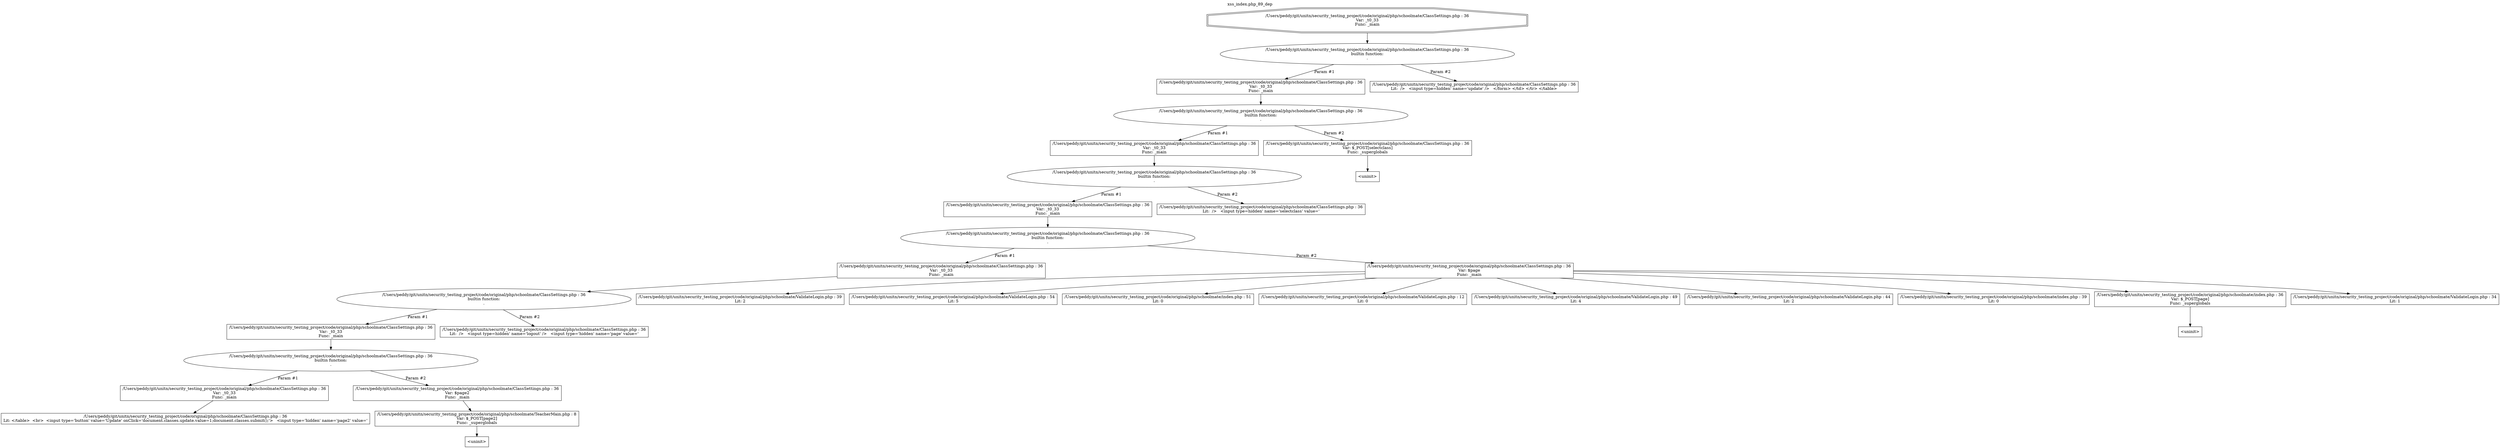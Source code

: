 digraph cfg {
  label="xss_index.php_89_dep";
  labelloc=t;
  n1 [shape=doubleoctagon, label="/Users/peddy/git/unitn/security_testing_project/code/original/php/schoolmate/ClassSettings.php : 36\nVar: _t0_33\nFunc: _main\n"];
  n2 [shape=ellipse, label="/Users/peddy/git/unitn/security_testing_project/code/original/php/schoolmate/ClassSettings.php : 36\nbuiltin function:\n.\n"];
  n3 [shape=box, label="/Users/peddy/git/unitn/security_testing_project/code/original/php/schoolmate/ClassSettings.php : 36\nVar: _t0_33\nFunc: _main\n"];
  n4 [shape=ellipse, label="/Users/peddy/git/unitn/security_testing_project/code/original/php/schoolmate/ClassSettings.php : 36\nbuiltin function:\n.\n"];
  n5 [shape=box, label="/Users/peddy/git/unitn/security_testing_project/code/original/php/schoolmate/ClassSettings.php : 36\nVar: _t0_33\nFunc: _main\n"];
  n6 [shape=ellipse, label="/Users/peddy/git/unitn/security_testing_project/code/original/php/schoolmate/ClassSettings.php : 36\nbuiltin function:\n.\n"];
  n7 [shape=box, label="/Users/peddy/git/unitn/security_testing_project/code/original/php/schoolmate/ClassSettings.php : 36\nVar: _t0_33\nFunc: _main\n"];
  n8 [shape=ellipse, label="/Users/peddy/git/unitn/security_testing_project/code/original/php/schoolmate/ClassSettings.php : 36\nbuiltin function:\n.\n"];
  n9 [shape=box, label="/Users/peddy/git/unitn/security_testing_project/code/original/php/schoolmate/ClassSettings.php : 36\nVar: _t0_33\nFunc: _main\n"];
  n10 [shape=ellipse, label="/Users/peddy/git/unitn/security_testing_project/code/original/php/schoolmate/ClassSettings.php : 36\nbuiltin function:\n.\n"];
  n11 [shape=box, label="/Users/peddy/git/unitn/security_testing_project/code/original/php/schoolmate/ClassSettings.php : 36\nVar: _t0_33\nFunc: _main\n"];
  n12 [shape=ellipse, label="/Users/peddy/git/unitn/security_testing_project/code/original/php/schoolmate/ClassSettings.php : 36\nbuiltin function:\n.\n"];
  n13 [shape=box, label="/Users/peddy/git/unitn/security_testing_project/code/original/php/schoolmate/ClassSettings.php : 36\nVar: _t0_33\nFunc: _main\n"];
  n14 [shape=box, label="/Users/peddy/git/unitn/security_testing_project/code/original/php/schoolmate/ClassSettings.php : 36\nLit: </table>  <br>  <input type='button' value='Update' onClick='document.classes.update.value=1;document.classes.submit();'>   <input type='hidden' name='page2' value='\n"];
  n15 [shape=box, label="/Users/peddy/git/unitn/security_testing_project/code/original/php/schoolmate/ClassSettings.php : 36\nVar: $page2\nFunc: _main\n"];
  n16 [shape=box, label="/Users/peddy/git/unitn/security_testing_project/code/original/php/schoolmate/TeacherMain.php : 8\nVar: $_POST[page2]\nFunc: _superglobals\n"];
  n17 [shape=box, label="<uninit>"];
  n18 [shape=box, label="/Users/peddy/git/unitn/security_testing_project/code/original/php/schoolmate/ClassSettings.php : 36\nLit:  />   <input type=hidden' name='logout' />   <input type='hidden' name='page' value='\n"];
  n19 [shape=box, label="/Users/peddy/git/unitn/security_testing_project/code/original/php/schoolmate/ClassSettings.php : 36\nVar: $page\nFunc: _main\n"];
  n20 [shape=box, label="/Users/peddy/git/unitn/security_testing_project/code/original/php/schoolmate/ValidateLogin.php : 39\nLit: 2\n"];
  n21 [shape=box, label="/Users/peddy/git/unitn/security_testing_project/code/original/php/schoolmate/ValidateLogin.php : 54\nLit: 5\n"];
  n22 [shape=box, label="/Users/peddy/git/unitn/security_testing_project/code/original/php/schoolmate/index.php : 51\nLit: 0\n"];
  n23 [shape=box, label="/Users/peddy/git/unitn/security_testing_project/code/original/php/schoolmate/ValidateLogin.php : 12\nLit: 0\n"];
  n24 [shape=box, label="/Users/peddy/git/unitn/security_testing_project/code/original/php/schoolmate/ValidateLogin.php : 49\nLit: 4\n"];
  n25 [shape=box, label="/Users/peddy/git/unitn/security_testing_project/code/original/php/schoolmate/ValidateLogin.php : 44\nLit: 2\n"];
  n26 [shape=box, label="/Users/peddy/git/unitn/security_testing_project/code/original/php/schoolmate/index.php : 39\nLit: 0\n"];
  n27 [shape=box, label="/Users/peddy/git/unitn/security_testing_project/code/original/php/schoolmate/index.php : 36\nVar: $_POST[page]\nFunc: _superglobals\n"];
  n28 [shape=box, label="<uninit>"];
  n29 [shape=box, label="/Users/peddy/git/unitn/security_testing_project/code/original/php/schoolmate/ValidateLogin.php : 34\nLit: 1\n"];
  n30 [shape=box, label="/Users/peddy/git/unitn/security_testing_project/code/original/php/schoolmate/ClassSettings.php : 36\nLit:  />   <input type=hidden' name='selectclass' value='\n"];
  n31 [shape=box, label="/Users/peddy/git/unitn/security_testing_project/code/original/php/schoolmate/ClassSettings.php : 36\nVar: $_POST[selectclass]\nFunc: _superglobals\n"];
  n32 [shape=box, label="<uninit>"];
  n33 [shape=box, label="/Users/peddy/git/unitn/security_testing_project/code/original/php/schoolmate/ClassSettings.php : 36\nLit:  />   <input type=hidden' name='update' />   </form> </td> </tr> </table>\n"];
  n1 -> n2;
  n3 -> n4;
  n5 -> n6;
  n7 -> n8;
  n9 -> n10;
  n11 -> n12;
  n13 -> n14;
  n12 -> n13[label="Param #1"];
  n12 -> n15[label="Param #2"];
  n16 -> n17;
  n15 -> n16;
  n10 -> n11[label="Param #1"];
  n10 -> n18[label="Param #2"];
  n8 -> n9[label="Param #1"];
  n8 -> n19[label="Param #2"];
  n19 -> n20;
  n19 -> n21;
  n19 -> n22;
  n19 -> n23;
  n19 -> n24;
  n19 -> n25;
  n19 -> n26;
  n19 -> n27;
  n19 -> n29;
  n27 -> n28;
  n6 -> n7[label="Param #1"];
  n6 -> n30[label="Param #2"];
  n4 -> n5[label="Param #1"];
  n4 -> n31[label="Param #2"];
  n31 -> n32;
  n2 -> n3[label="Param #1"];
  n2 -> n33[label="Param #2"];
}
